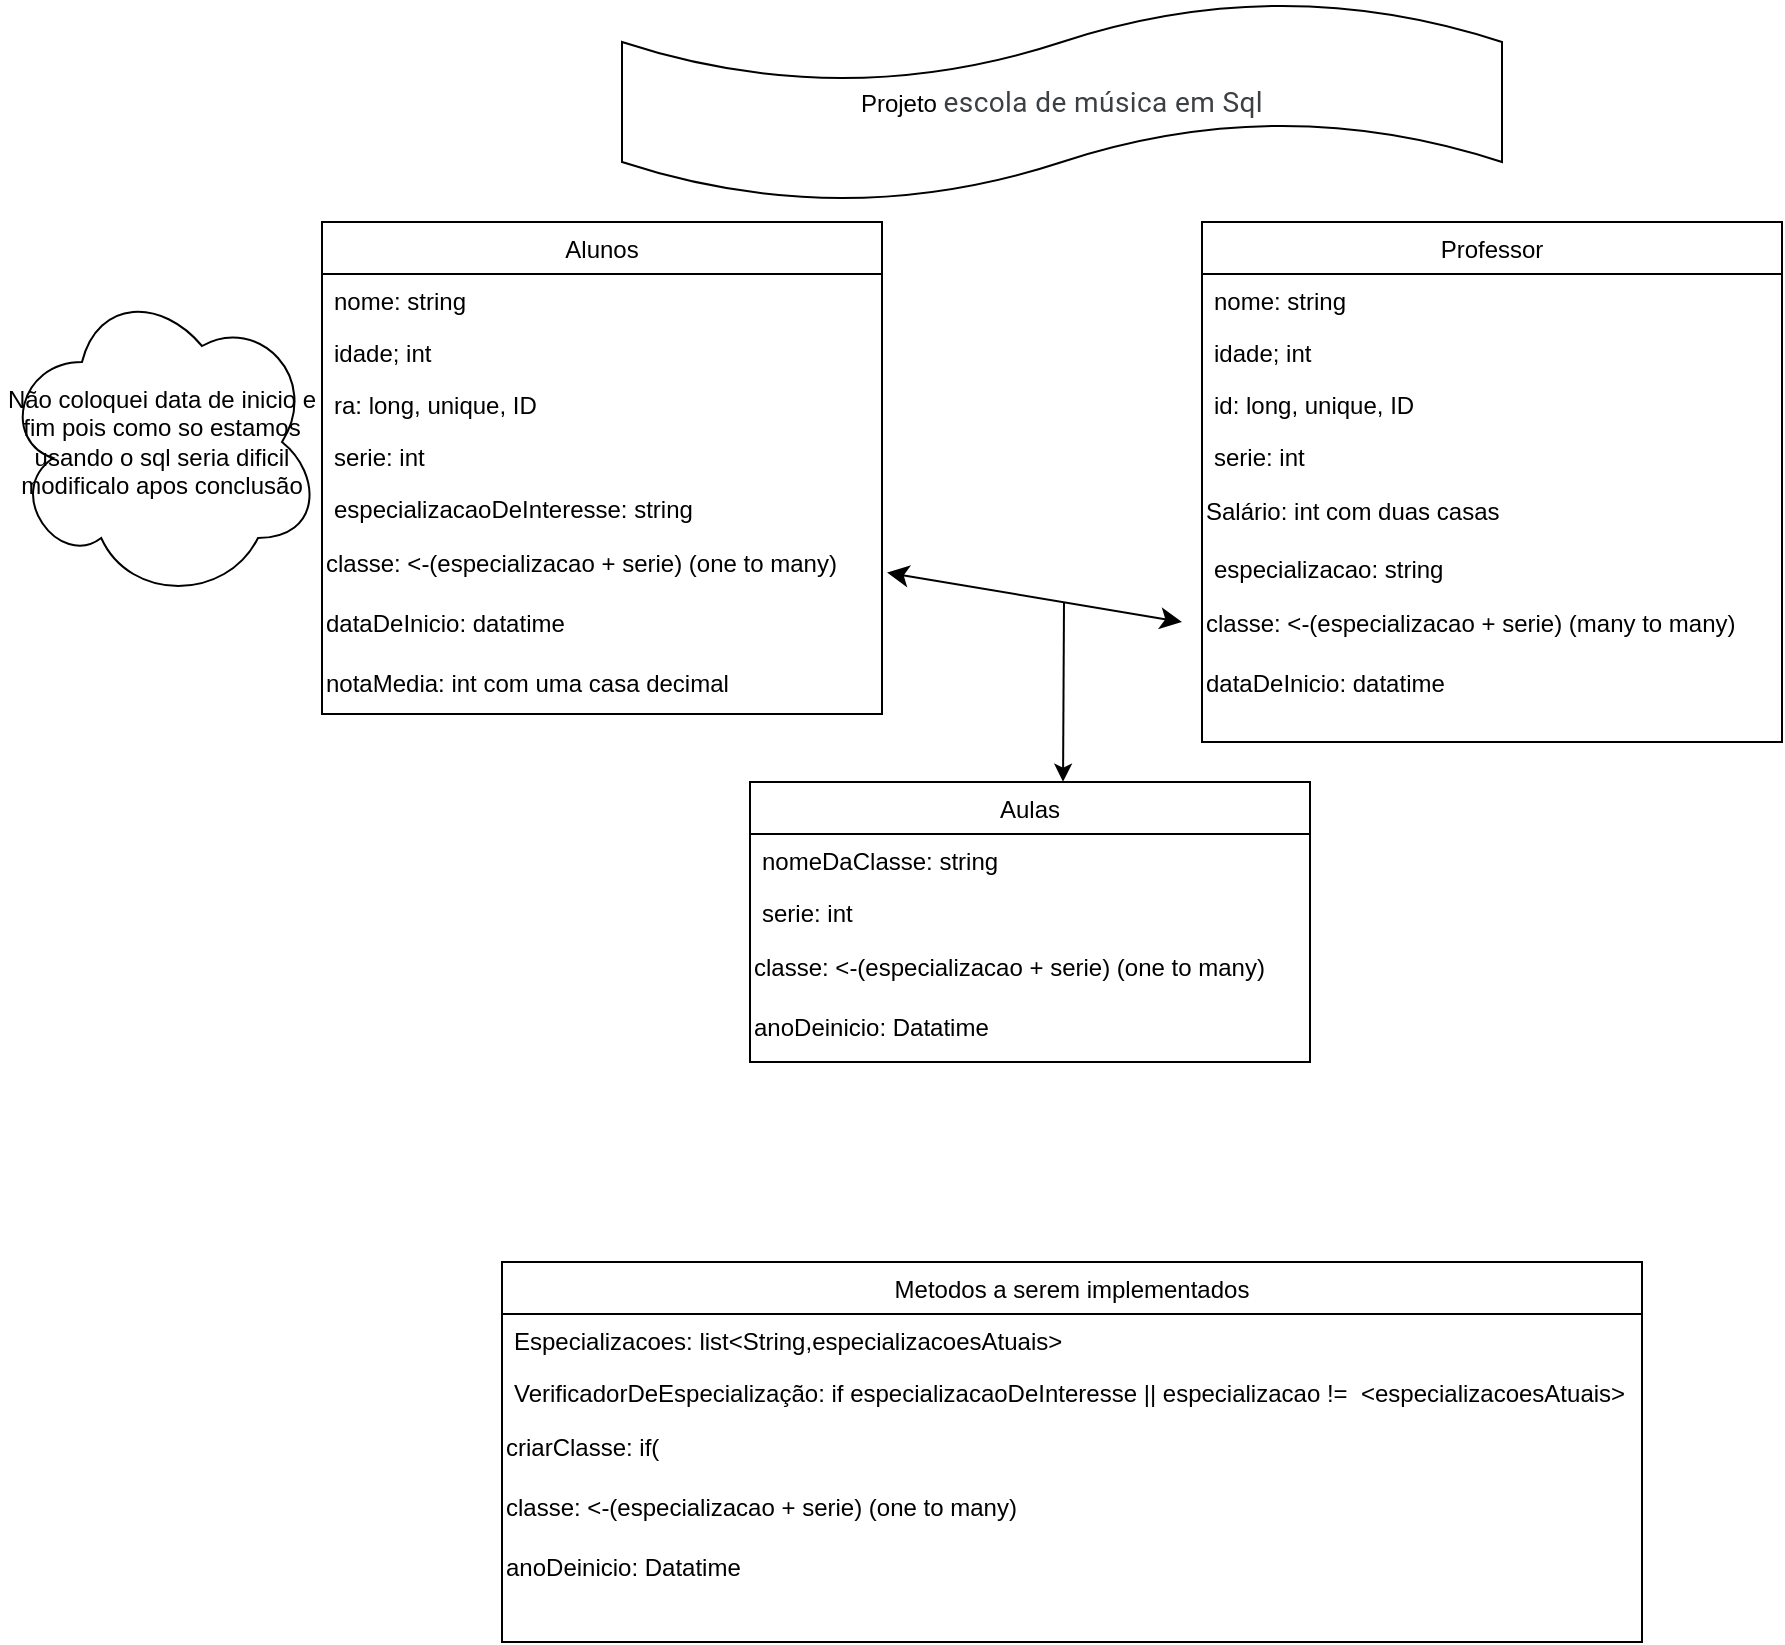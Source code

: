 <mxfile version="26.0.13">
  <diagram id="NuMHNziheEafB_bFn2CI" name="Alunos">
    <mxGraphModel dx="1851" dy="362" grid="1" gridSize="10" guides="1" tooltips="1" connect="1" arrows="1" fold="1" page="1" pageScale="1" pageWidth="827" pageHeight="1169" math="0" shadow="0">
      <root>
        <mxCell id="0" />
        <mxCell id="1" parent="0" />
        <mxCell id="gsF03cvU-vhgblnhzwgA-1" value="Alunos" style="swimlane;fontStyle=0;align=center;verticalAlign=top;childLayout=stackLayout;horizontal=1;startSize=26;horizontalStack=0;resizeParent=1;resizeLast=0;collapsible=1;marginBottom=0;rounded=0;shadow=0;strokeWidth=1;" parent="1" vertex="1">
          <mxGeometry x="60" y="110" width="280" height="246" as="geometry">
            <mxRectangle x="550" y="140" width="160" height="26" as="alternateBounds" />
          </mxGeometry>
        </mxCell>
        <mxCell id="gsF03cvU-vhgblnhzwgA-2" value="nome: string" style="text;align=left;verticalAlign=top;spacingLeft=4;spacingRight=4;overflow=hidden;rotatable=0;points=[[0,0.5],[1,0.5]];portConstraint=eastwest;" parent="gsF03cvU-vhgblnhzwgA-1" vertex="1">
          <mxGeometry y="26" width="280" height="26" as="geometry" />
        </mxCell>
        <mxCell id="gsF03cvU-vhgblnhzwgA-3" value="idade; int" style="text;align=left;verticalAlign=top;spacingLeft=4;spacingRight=4;overflow=hidden;rotatable=0;points=[[0,0.5],[1,0.5]];portConstraint=eastwest;rounded=0;shadow=0;html=0;" parent="gsF03cvU-vhgblnhzwgA-1" vertex="1">
          <mxGeometry y="52" width="280" height="26" as="geometry" />
        </mxCell>
        <mxCell id="gsF03cvU-vhgblnhzwgA-4" value="ra: long, unique, ID" style="text;align=left;verticalAlign=top;spacingLeft=4;spacingRight=4;overflow=hidden;rotatable=0;points=[[0,0.5],[1,0.5]];portConstraint=eastwest;rounded=0;shadow=0;html=0;" parent="gsF03cvU-vhgblnhzwgA-1" vertex="1">
          <mxGeometry y="78" width="280" height="26" as="geometry" />
        </mxCell>
        <mxCell id="gsF03cvU-vhgblnhzwgA-5" value="serie: int" style="text;align=left;verticalAlign=top;spacingLeft=4;spacingRight=4;overflow=hidden;rotatable=0;points=[[0,0.5],[1,0.5]];portConstraint=eastwest;rounded=0;shadow=0;html=0;" parent="gsF03cvU-vhgblnhzwgA-1" vertex="1">
          <mxGeometry y="104" width="280" height="26" as="geometry" />
        </mxCell>
        <mxCell id="gsF03cvU-vhgblnhzwgA-6" value="especializacaoDeInteresse: string&#xa;" style="text;align=left;verticalAlign=top;spacingLeft=4;spacingRight=4;overflow=hidden;rotatable=0;points=[[0,0.5],[1,0.5]];portConstraint=eastwest;rounded=0;shadow=0;html=0;" parent="gsF03cvU-vhgblnhzwgA-1" vertex="1">
          <mxGeometry y="130" width="280" height="26" as="geometry" />
        </mxCell>
        <mxCell id="gsF03cvU-vhgblnhzwgA-10" value="classe: &amp;lt;-(especializacao + serie) (one to many)" style="text;html=1;align=left;verticalAlign=middle;resizable=0;points=[];autosize=1;strokeColor=none;fillColor=none;" parent="gsF03cvU-vhgblnhzwgA-1" vertex="1">
          <mxGeometry y="156" width="280" height="30" as="geometry" />
        </mxCell>
        <mxCell id="gsF03cvU-vhgblnhzwgA-21" value="dataDeInicio: datatime" style="text;html=1;align=left;verticalAlign=middle;resizable=0;points=[];autosize=1;strokeColor=none;fillColor=none;" parent="gsF03cvU-vhgblnhzwgA-1" vertex="1">
          <mxGeometry y="186" width="280" height="30" as="geometry" />
        </mxCell>
        <mxCell id="gsF03cvU-vhgblnhzwgA-33" value="notaMedia: int com uma casa decimal" style="text;html=1;align=left;verticalAlign=middle;resizable=0;points=[];autosize=1;strokeColor=none;fillColor=none;" parent="gsF03cvU-vhgblnhzwgA-1" vertex="1">
          <mxGeometry y="216" width="280" height="30" as="geometry" />
        </mxCell>
        <mxCell id="gsF03cvU-vhgblnhzwgA-11" value="Professor" style="swimlane;fontStyle=0;align=center;verticalAlign=top;childLayout=stackLayout;horizontal=1;startSize=26;horizontalStack=0;resizeParent=1;resizeLast=0;collapsible=1;marginBottom=0;rounded=0;shadow=0;strokeWidth=1;" parent="1" vertex="1">
          <mxGeometry x="500" y="110" width="290" height="260" as="geometry">
            <mxRectangle x="550" y="140" width="160" height="26" as="alternateBounds" />
          </mxGeometry>
        </mxCell>
        <mxCell id="gsF03cvU-vhgblnhzwgA-12" value="nome: string" style="text;align=left;verticalAlign=top;spacingLeft=4;spacingRight=4;overflow=hidden;rotatable=0;points=[[0,0.5],[1,0.5]];portConstraint=eastwest;" parent="gsF03cvU-vhgblnhzwgA-11" vertex="1">
          <mxGeometry y="26" width="290" height="26" as="geometry" />
        </mxCell>
        <mxCell id="gsF03cvU-vhgblnhzwgA-13" value="idade; int" style="text;align=left;verticalAlign=top;spacingLeft=4;spacingRight=4;overflow=hidden;rotatable=0;points=[[0,0.5],[1,0.5]];portConstraint=eastwest;rounded=0;shadow=0;html=0;" parent="gsF03cvU-vhgblnhzwgA-11" vertex="1">
          <mxGeometry y="52" width="290" height="26" as="geometry" />
        </mxCell>
        <mxCell id="gsF03cvU-vhgblnhzwgA-14" value="id: long, unique, ID" style="text;align=left;verticalAlign=top;spacingLeft=4;spacingRight=4;overflow=hidden;rotatable=0;points=[[0,0.5],[1,0.5]];portConstraint=eastwest;rounded=0;shadow=0;html=0;" parent="gsF03cvU-vhgblnhzwgA-11" vertex="1">
          <mxGeometry y="78" width="290" height="26" as="geometry" />
        </mxCell>
        <mxCell id="gsF03cvU-vhgblnhzwgA-15" value="serie: int" style="text;align=left;verticalAlign=top;spacingLeft=4;spacingRight=4;overflow=hidden;rotatable=0;points=[[0,0.5],[1,0.5]];portConstraint=eastwest;rounded=0;shadow=0;html=0;" parent="gsF03cvU-vhgblnhzwgA-11" vertex="1">
          <mxGeometry y="104" width="290" height="26" as="geometry" />
        </mxCell>
        <mxCell id="gsF03cvU-vhgblnhzwgA-18" value="Salário: int com duas casas&amp;nbsp;" style="text;html=1;align=left;verticalAlign=middle;resizable=0;points=[];autosize=1;strokeColor=none;fillColor=none;" parent="gsF03cvU-vhgblnhzwgA-11" vertex="1">
          <mxGeometry y="130" width="290" height="30" as="geometry" />
        </mxCell>
        <mxCell id="gsF03cvU-vhgblnhzwgA-16" value="especializacao: string&#xa;" style="text;align=left;verticalAlign=top;spacingLeft=4;spacingRight=4;overflow=hidden;rotatable=0;points=[[0,0.5],[1,0.5]];portConstraint=eastwest;rounded=0;shadow=0;html=0;" parent="gsF03cvU-vhgblnhzwgA-11" vertex="1">
          <mxGeometry y="160" width="290" height="26" as="geometry" />
        </mxCell>
        <mxCell id="gsF03cvU-vhgblnhzwgA-17" value="classe: &amp;lt;-(especializacao + serie) (many to many)" style="text;html=1;align=left;verticalAlign=middle;resizable=0;points=[];autosize=1;strokeColor=none;fillColor=none;" parent="gsF03cvU-vhgblnhzwgA-11" vertex="1">
          <mxGeometry y="186" width="290" height="30" as="geometry" />
        </mxCell>
        <mxCell id="gsF03cvU-vhgblnhzwgA-22" value="&lt;span style=&quot;&quot;&gt;dataDeInicio: datatime&lt;/span&gt;" style="text;html=1;align=left;verticalAlign=middle;resizable=0;points=[];autosize=1;strokeColor=none;fillColor=none;" parent="gsF03cvU-vhgblnhzwgA-11" vertex="1">
          <mxGeometry y="216" width="290" height="30" as="geometry" />
        </mxCell>
        <mxCell id="gsF03cvU-vhgblnhzwgA-20" value="Não coloquei data de inicio e fim pois como so estamos usando o sql seria dificil modificalo apos conclusão" style="ellipse;shape=cloud;whiteSpace=wrap;html=1;" parent="1" vertex="1">
          <mxGeometry x="-100" y="140" width="160" height="160" as="geometry" />
        </mxCell>
        <mxCell id="gsF03cvU-vhgblnhzwgA-23" value="Aulas" style="swimlane;fontStyle=0;align=center;verticalAlign=top;childLayout=stackLayout;horizontal=1;startSize=26;horizontalStack=0;resizeParent=1;resizeLast=0;collapsible=1;marginBottom=0;rounded=0;shadow=0;strokeWidth=1;" parent="1" vertex="1">
          <mxGeometry x="274" y="390" width="280" height="140" as="geometry">
            <mxRectangle x="550" y="140" width="160" height="26" as="alternateBounds" />
          </mxGeometry>
        </mxCell>
        <mxCell id="gsF03cvU-vhgblnhzwgA-24" value="nomeDaClasse: string" style="text;align=left;verticalAlign=top;spacingLeft=4;spacingRight=4;overflow=hidden;rotatable=0;points=[[0,0.5],[1,0.5]];portConstraint=eastwest;" parent="gsF03cvU-vhgblnhzwgA-23" vertex="1">
          <mxGeometry y="26" width="280" height="26" as="geometry" />
        </mxCell>
        <mxCell id="gsF03cvU-vhgblnhzwgA-27" value="serie: int" style="text;align=left;verticalAlign=top;spacingLeft=4;spacingRight=4;overflow=hidden;rotatable=0;points=[[0,0.5],[1,0.5]];portConstraint=eastwest;rounded=0;shadow=0;html=0;" parent="gsF03cvU-vhgblnhzwgA-23" vertex="1">
          <mxGeometry y="52" width="280" height="26" as="geometry" />
        </mxCell>
        <mxCell id="gsF03cvU-vhgblnhzwgA-34" value="classe: &amp;lt;-(especializacao + serie) (one to many)" style="text;html=1;align=left;verticalAlign=middle;resizable=0;points=[];autosize=1;strokeColor=none;fillColor=none;" parent="gsF03cvU-vhgblnhzwgA-23" vertex="1">
          <mxGeometry y="78" width="280" height="30" as="geometry" />
        </mxCell>
        <mxCell id="gsF03cvU-vhgblnhzwgA-30" value="anoDeinicio: Datatime" style="text;html=1;align=left;verticalAlign=middle;resizable=0;points=[];autosize=1;strokeColor=none;fillColor=none;" parent="gsF03cvU-vhgblnhzwgA-23" vertex="1">
          <mxGeometry y="108" width="280" height="30" as="geometry" />
        </mxCell>
        <mxCell id="gsF03cvU-vhgblnhzwgA-31" value="" style="edgeStyle=none;orthogonalLoop=1;jettySize=auto;html=1;rounded=0;entryX=0.559;entryY=-0.001;entryDx=0;entryDy=0;entryPerimeter=0;" parent="1" target="gsF03cvU-vhgblnhzwgA-23" edge="1">
          <mxGeometry width="100" relative="1" as="geometry">
            <mxPoint x="431" y="300" as="sourcePoint" />
            <mxPoint x="440" y="270" as="targetPoint" />
            <Array as="points" />
          </mxGeometry>
        </mxCell>
        <mxCell id="gsF03cvU-vhgblnhzwgA-32" value="" style="edgeStyle=none;orthogonalLoop=1;jettySize=auto;html=1;endArrow=classic;startArrow=classic;endSize=8;startSize=8;rounded=0;exitX=1.009;exitY=0.643;exitDx=0;exitDy=0;exitPerimeter=0;" parent="1" source="gsF03cvU-vhgblnhzwgA-10" edge="1">
          <mxGeometry width="100" relative="1" as="geometry">
            <mxPoint x="370" y="280" as="sourcePoint" />
            <mxPoint x="490" y="310" as="targetPoint" />
            <Array as="points" />
          </mxGeometry>
        </mxCell>
        <mxCell id="gsF03cvU-vhgblnhzwgA-36" value="Projeto&amp;nbsp;&lt;span style=&quot;color: rgb(60, 64, 67); font-family: Roboto, Arial, sans-serif; font-size: 14px; letter-spacing: 0.2px; text-align: start;&quot;&gt;escola de música em Sql&lt;/span&gt;" style="shape=tape;whiteSpace=wrap;html=1;" parent="1" vertex="1">
          <mxGeometry x="210" width="440" height="100" as="geometry" />
        </mxCell>
        <mxCell id="X-hKdJcO6GStJDfuJMA1-3" value="Metodos a serem implementados" style="swimlane;fontStyle=0;align=center;verticalAlign=top;childLayout=stackLayout;horizontal=1;startSize=26;horizontalStack=0;resizeParent=1;resizeLast=0;collapsible=1;marginBottom=0;rounded=0;shadow=0;strokeWidth=1;" parent="1" vertex="1">
          <mxGeometry x="150" y="630" width="570" height="190" as="geometry">
            <mxRectangle x="550" y="140" width="160" height="26" as="alternateBounds" />
          </mxGeometry>
        </mxCell>
        <mxCell id="X-hKdJcO6GStJDfuJMA1-4" value="Especializacoes: list&lt;String,especializacoesAtuais&gt;" style="text;align=left;verticalAlign=top;spacingLeft=4;spacingRight=4;overflow=hidden;rotatable=0;points=[[0,0.5],[1,0.5]];portConstraint=eastwest;" parent="X-hKdJcO6GStJDfuJMA1-3" vertex="1">
          <mxGeometry y="26" width="570" height="26" as="geometry" />
        </mxCell>
        <mxCell id="X-hKdJcO6GStJDfuJMA1-5" value="VerificadorDeEspecialização: if especializacaoDeInteresse || especializacao !=  &lt;especializacoesAtuais&gt;" style="text;align=left;verticalAlign=top;spacingLeft=4;spacingRight=4;overflow=hidden;rotatable=0;points=[[0,0.5],[1,0.5]];portConstraint=eastwest;rounded=0;shadow=0;html=0;" parent="X-hKdJcO6GStJDfuJMA1-3" vertex="1">
          <mxGeometry y="52" width="570" height="26" as="geometry" />
        </mxCell>
        <mxCell id="X-hKdJcO6GStJDfuJMA1-6" value="criarClasse: if(" style="text;html=1;align=left;verticalAlign=middle;resizable=0;points=[];autosize=1;strokeColor=none;fillColor=none;" parent="X-hKdJcO6GStJDfuJMA1-3" vertex="1">
          <mxGeometry y="78" width="570" height="30" as="geometry" />
        </mxCell>
        <mxCell id="X-hKdJcO6GStJDfuJMA1-7" value="classe: &amp;lt;-(especializacao + serie) (one to many)" style="text;html=1;align=left;verticalAlign=middle;resizable=0;points=[];autosize=1;strokeColor=none;fillColor=none;" parent="X-hKdJcO6GStJDfuJMA1-3" vertex="1">
          <mxGeometry y="108" width="570" height="30" as="geometry" />
        </mxCell>
        <mxCell id="X-hKdJcO6GStJDfuJMA1-8" value="anoDeinicio: Datatime" style="text;html=1;align=left;verticalAlign=middle;resizable=0;points=[];autosize=1;strokeColor=none;fillColor=none;" parent="X-hKdJcO6GStJDfuJMA1-3" vertex="1">
          <mxGeometry y="138" width="570" height="30" as="geometry" />
        </mxCell>
      </root>
    </mxGraphModel>
  </diagram>
</mxfile>
